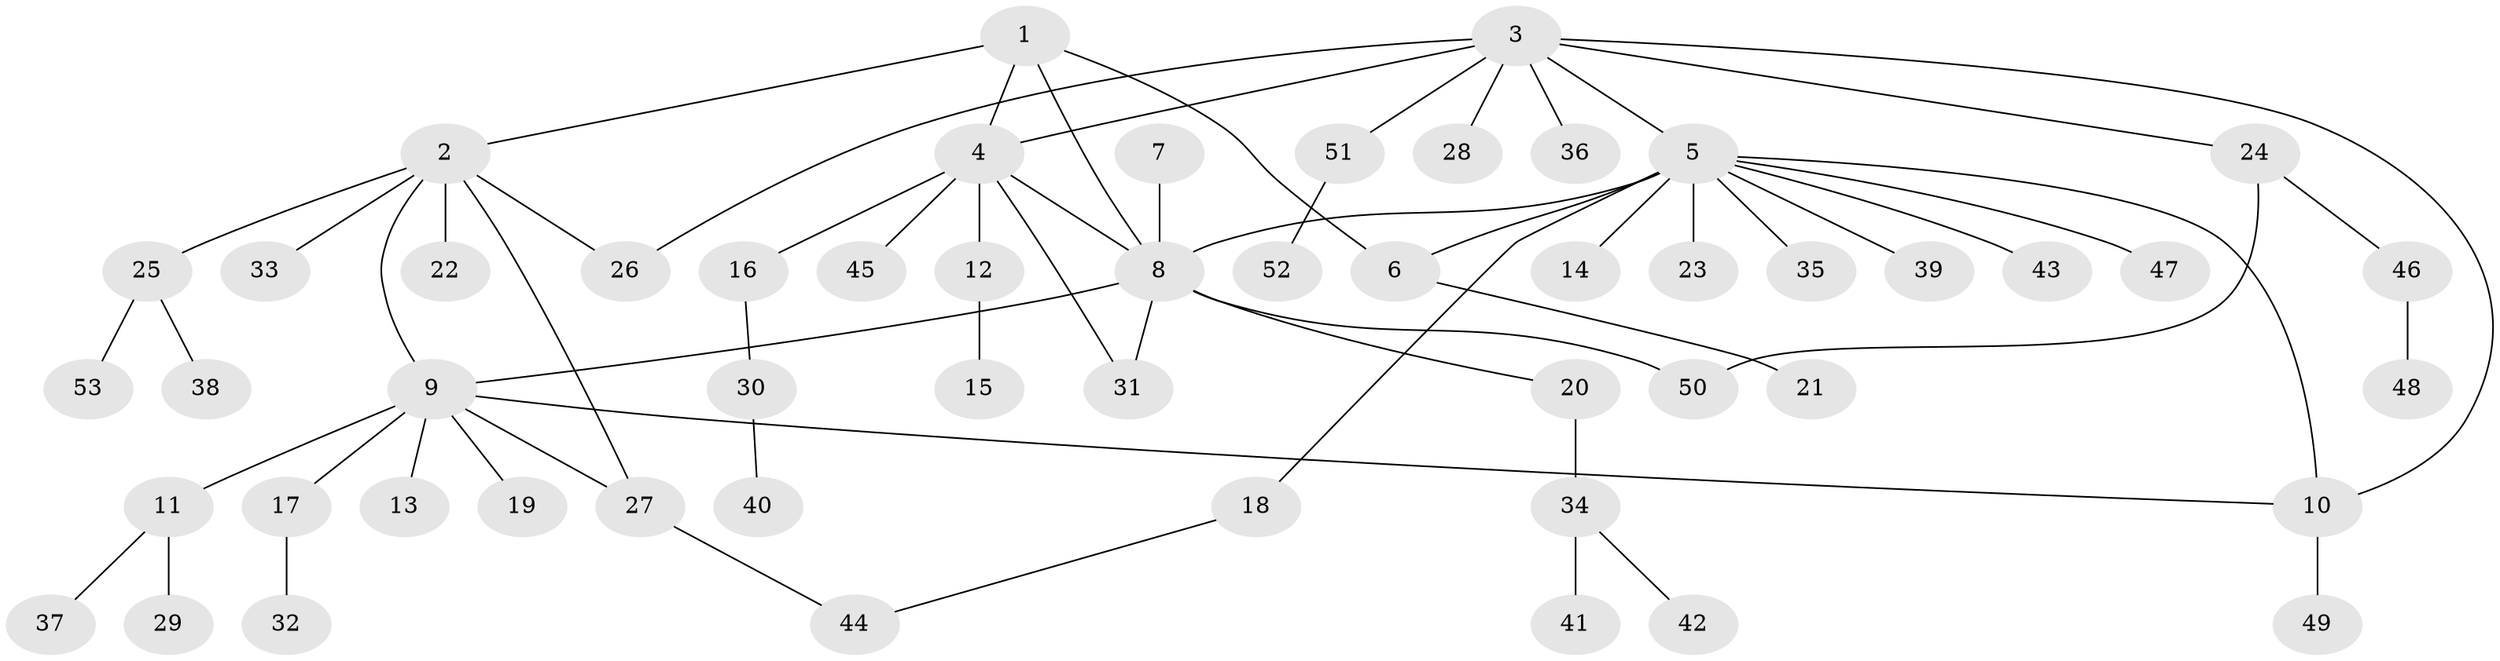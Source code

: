 // Generated by graph-tools (version 1.1) at 2025/16/03/09/25 04:16:09]
// undirected, 53 vertices, 63 edges
graph export_dot {
graph [start="1"]
  node [color=gray90,style=filled];
  1;
  2;
  3;
  4;
  5;
  6;
  7;
  8;
  9;
  10;
  11;
  12;
  13;
  14;
  15;
  16;
  17;
  18;
  19;
  20;
  21;
  22;
  23;
  24;
  25;
  26;
  27;
  28;
  29;
  30;
  31;
  32;
  33;
  34;
  35;
  36;
  37;
  38;
  39;
  40;
  41;
  42;
  43;
  44;
  45;
  46;
  47;
  48;
  49;
  50;
  51;
  52;
  53;
  1 -- 2;
  1 -- 4;
  1 -- 6;
  1 -- 8;
  2 -- 9;
  2 -- 22;
  2 -- 25;
  2 -- 26;
  2 -- 27;
  2 -- 33;
  3 -- 4;
  3 -- 5;
  3 -- 10;
  3 -- 24;
  3 -- 26;
  3 -- 28;
  3 -- 36;
  3 -- 51;
  4 -- 8;
  4 -- 12;
  4 -- 16;
  4 -- 31;
  4 -- 45;
  5 -- 6;
  5 -- 8;
  5 -- 10;
  5 -- 14;
  5 -- 18;
  5 -- 23;
  5 -- 35;
  5 -- 39;
  5 -- 43;
  5 -- 47;
  6 -- 21;
  7 -- 8;
  8 -- 9;
  8 -- 20;
  8 -- 31;
  8 -- 50;
  9 -- 10;
  9 -- 11;
  9 -- 13;
  9 -- 17;
  9 -- 19;
  9 -- 27;
  10 -- 49;
  11 -- 29;
  11 -- 37;
  12 -- 15;
  16 -- 30;
  17 -- 32;
  18 -- 44;
  20 -- 34;
  24 -- 46;
  24 -- 50;
  25 -- 38;
  25 -- 53;
  27 -- 44;
  30 -- 40;
  34 -- 41;
  34 -- 42;
  46 -- 48;
  51 -- 52;
}

